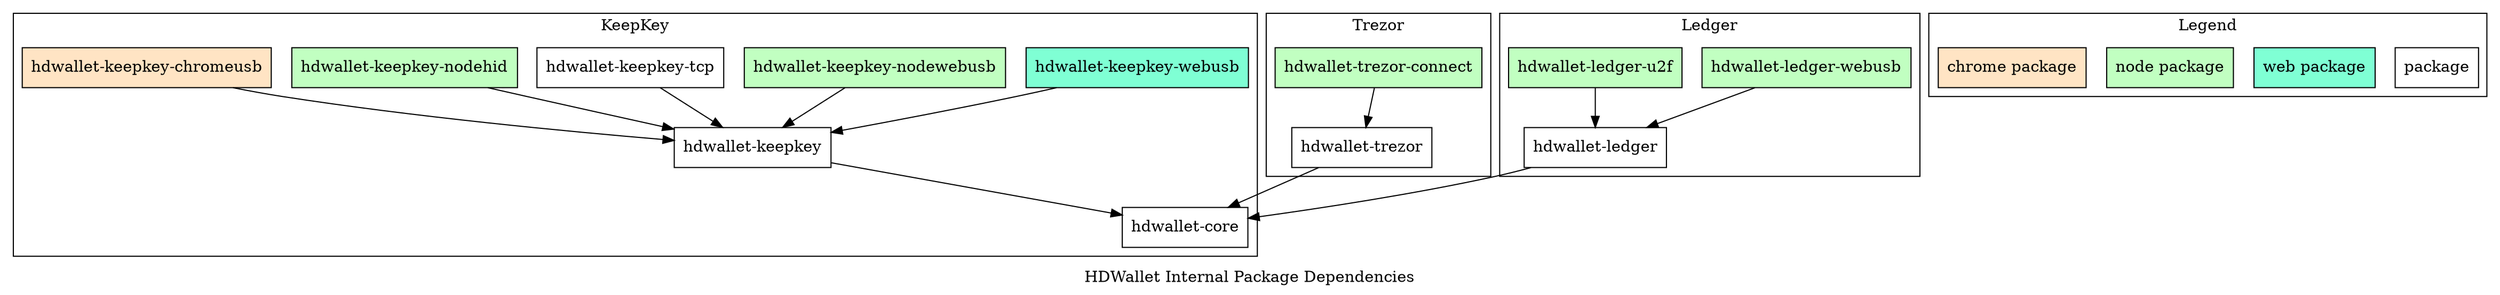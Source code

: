digraph D {
  label = "HDWallet Internal Package Dependencies"

  hdwalletcore [label="hdwallet-core", shape=box]

  subgraph cluster_0 {
    label = "Legend"

    package [label="package", shape=box]
    webpackage [label="web package", shape=box, fillcolor="aquamarine", style=filled]
    nodepackage [label="node package", shape=box, fillcolor="darkseagreen1", style=filled]
    chromepackage [label="chrome package", shape=box, fillcolor="bisque", style=filled]
  }

  subgraph cluster_1 {
    label = "KeepKey"

    hdwalletkeepkey [label="hdwallet-keepkey", shape=box]
    hdwalletkeepkey -> hdwalletcore

    hdwalletkeepkeywebusb [label="hdwallet-keepkey-webusb", shape=box, fillcolor="aquamarine", style=filled]
    hdwalletkeepkeywebusb -> hdwalletkeepkey
    hdwalletkeepkeynodewebusb [label="hdwallet-keepkey-nodewebusb", shape=box, fillcolor="darkseagreen1", style=filled]
    hdwalletkeepkeynodewebusb -> hdwalletkeepkey
    hdwalletkeepkeytcp [label="hdwallet-keepkey-tcp", shape=box]
    hdwalletkeepkeytcp -> hdwalletkeepkey
    hdwalletkeepkeynodehid [label="hdwallet-keepkey-nodehid", shape=box, fillcolor="darkseagreen1", style=filled]
    hdwalletkeepkeynodehid -> hdwalletkeepkey
    hdwalletkeepkeychromeusb [label="hdwallet-keepkey-chromeusb", shape=box, fillcolor="bisque", style=filled]
    hdwalletkeepkeychromeusb -> hdwalletkeepkey
  }

  subgraph cluster_2 {
    label = "Trezor"

    hdwallettrezor [label="hdwallet-trezor", shape=box]
    hdwallettrezor -> hdwalletcore

    hdwallettrezorconnect [label="hdwallet-trezor-connect", shape=box, fillcolor="darkseagreen1", style=filled]
    hdwallettrezorconnect -> hdwallettrezor
  }

  subgraph cluster_3 {
    label = "Ledger"

    hdwalletledger [label="hdwallet-ledger", shape=box]
    hdwalletledger -> hdwalletcore

    hdwalletledgerwebusb [label="hdwallet-ledger-webusb", shape=box, fillcolor="darkseagreen1", style=filled]
    hdwalletledgerwebusb -> hdwalletledger

    hdwalletledgeru2f [label="hdwallet-ledger-u2f", shape=box, fillcolor="darkseagreen1", style=filled]
    hdwalletledgeru2f -> hdwalletledger
  }
}

